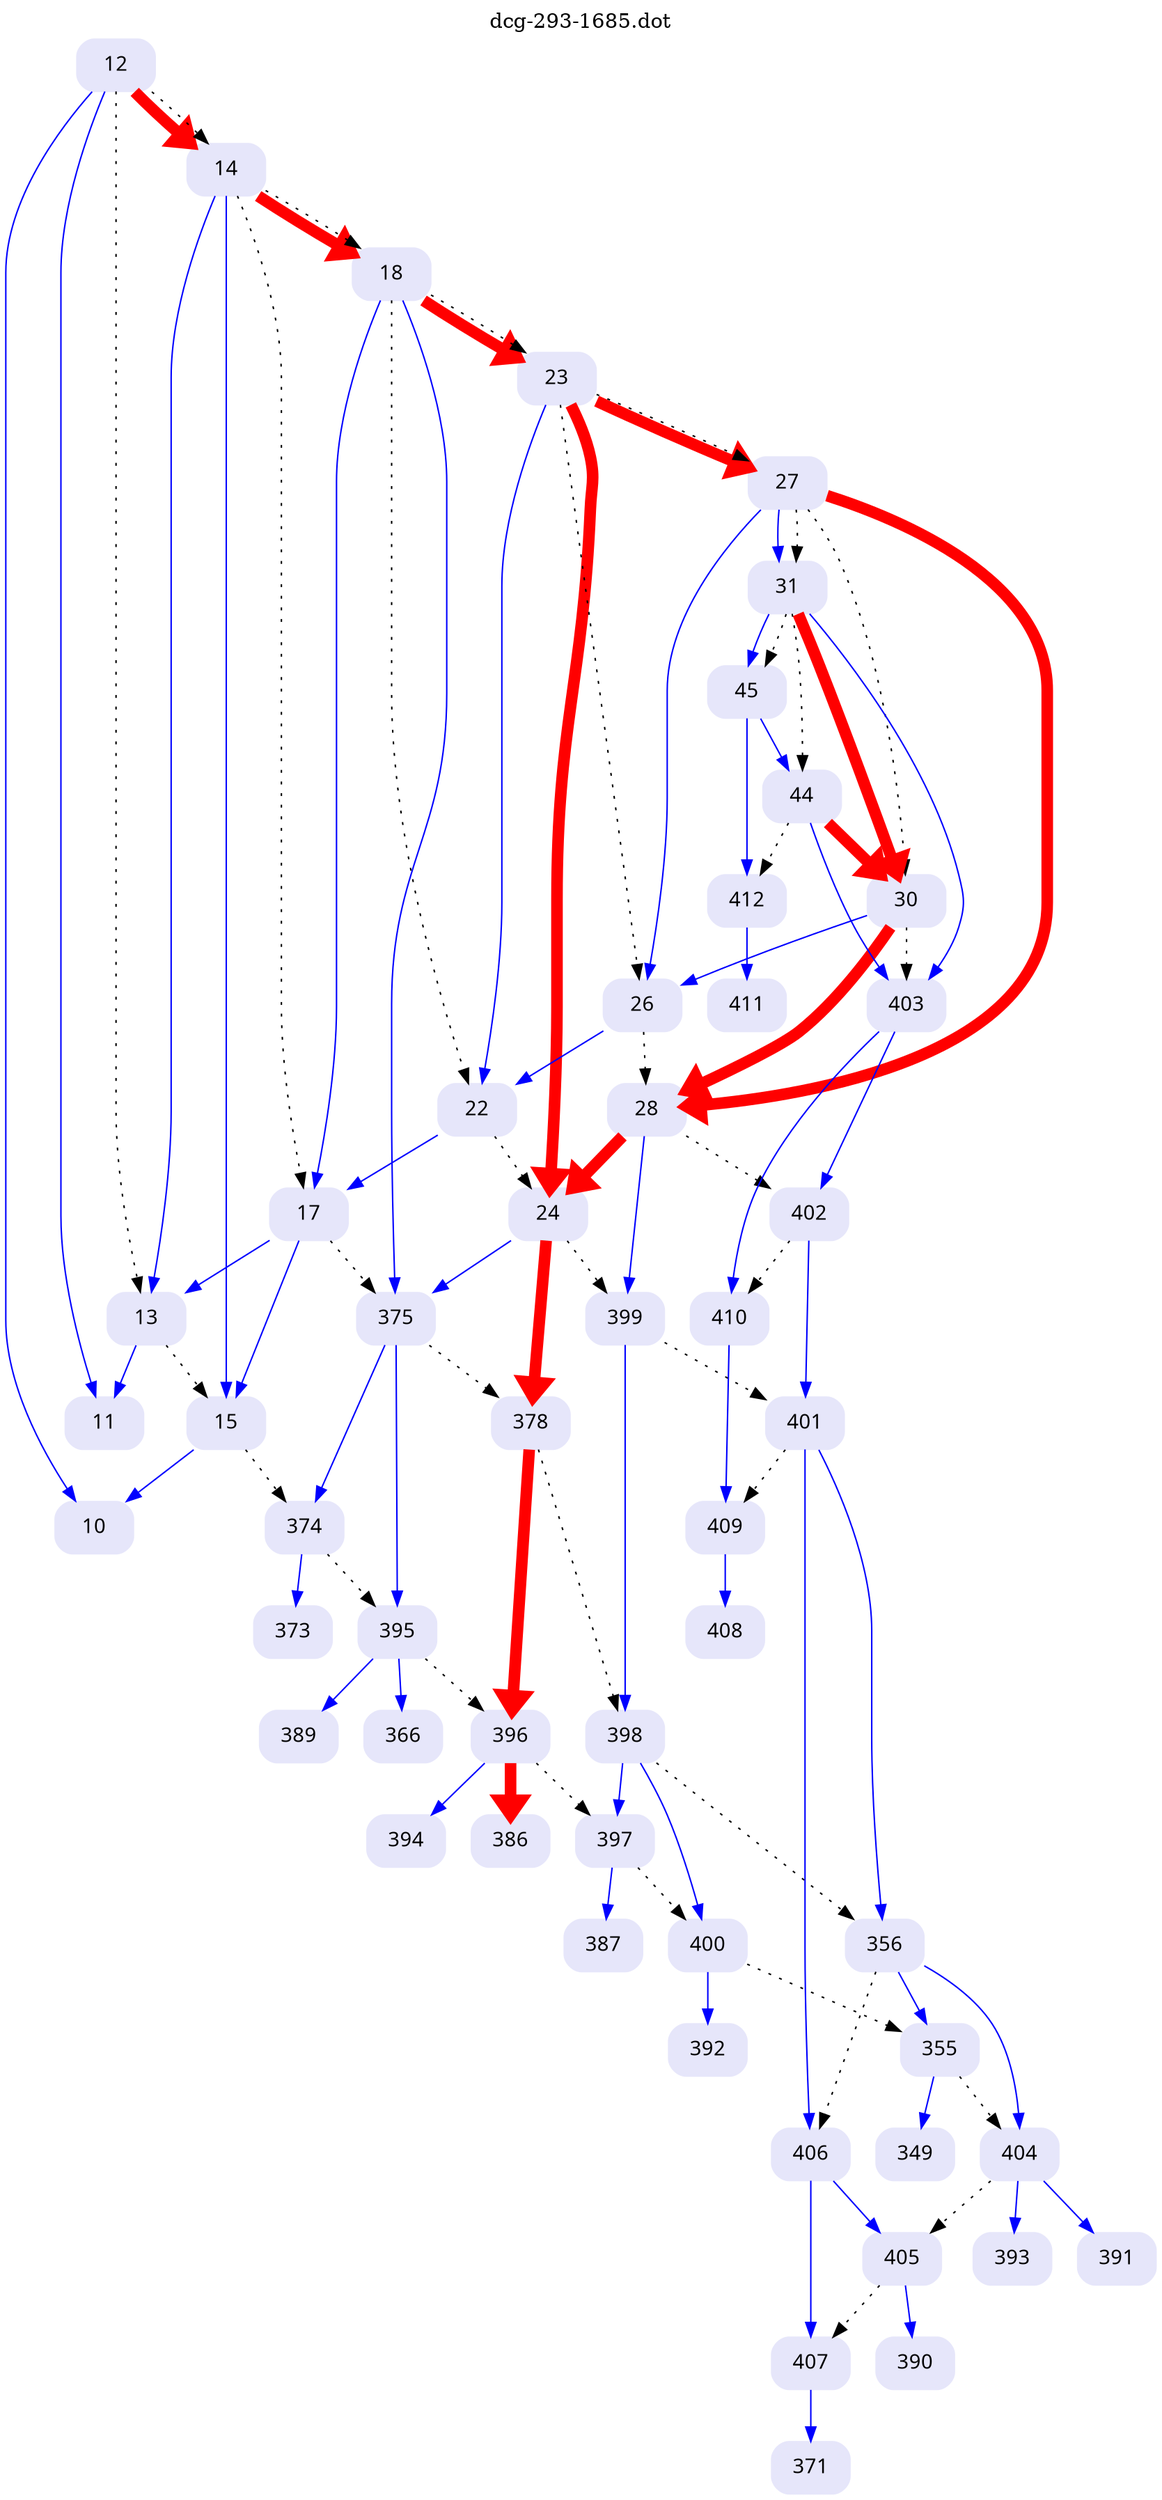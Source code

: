 digraph dcg_293 {
  labelloc="t";
  label="dcg-293-1685.dot";
  node [fontname="sans-serif"];
  node [shape=box style="rounded,filled"];
  n12 [label="12" color=lavender];
  n12 -> n11 [color=blue penwidth=1];
  n12 -> n10 [color=blue penwidth=1];
  n12 -> n14 [color=red penwidth=8];
  n12 -> n13 [style=dotted,label=""];
  n12 -> n14 [style=dotted,label=""];
  n14 [label="14" color=lavender];
  n14 -> n13 [color=blue penwidth=1];
  n14 -> n15 [color=blue penwidth=1];
  n14 -> n18 [color=red penwidth=8];
  n14 -> n17 [style=dotted,label=""];
  n14 -> n18 [style=dotted,label=""];
  n18 [label="18" color=lavender];
  n18 -> n17 [color=blue penwidth=1];
  n18 -> n375 [color=blue penwidth=1];
  n18 -> n23 [color=red penwidth=8];
  n18 -> n22 [style=dotted,label=""];
  n18 -> n23 [style=dotted,label=""];
  n23 [label="23" color=lavender];
  n23 -> n22 [color=blue penwidth=1];
  n23 -> n24 [color=red penwidth=8];
  n23 -> n27 [color=red penwidth=8];
  n23 -> n26 [style=dotted,label=""];
  n23 -> n27 [style=dotted,label=""];
  n27 [label="27" color=lavender];
  n27 -> n26 [color=blue penwidth=1];
  n27 -> n28 [color=red penwidth=8];
  n27 -> n31 [color=blue penwidth=1];
  n27 -> n30 [style=dotted,label=""];
  n27 -> n31 [style=dotted,label=""];
  n31 [label="31" color=lavender];
  n31 -> n30 [color=red penwidth=8];
  n31 -> n403 [color=blue penwidth=1];
  n31 -> n45 [color=blue penwidth=1];
  n31 -> n44 [style=dotted,label=""];
  n31 -> n45 [style=dotted,label=""];
  n45 [label="45" color=lavender];
  n45 -> n44 [color=blue penwidth=1];
  n45 -> n412 [color=blue penwidth=1];
  n412 [label="412" color=lavender];
  n412 -> n411 [color=blue penwidth=1];
  n411 [label="411" color=lavender];
  n44 [label="44" color=lavender];
  n44 -> n30 [color=red penwidth=8];
  n44 -> n403 [color=blue penwidth=1];
  n44 -> n412 [style=dotted,label=""];
  n403 [label="403" color=lavender];
  n403 -> n402 [color=blue penwidth=1];
  n403 -> n410 [color=blue penwidth=1];
  n410 [label="410" color=lavender];
  n410 -> n409 [color=blue penwidth=1];
  n409 [label="409" color=lavender];
  n409 -> n408 [color=blue penwidth=1];
  n408 [label="408" color=lavender];
  n402 [label="402" color=lavender];
  n402 -> n401 [color=blue penwidth=1];
  n402 -> n410 [style=dotted,label=""];
  n401 [label="401" color=lavender];
  n401 -> n356 [color=blue penwidth=1];
  n401 -> n406 [color=blue penwidth=1];
  n401 -> n409 [style=dotted,label=""];
  n406 [label="406" color=lavender];
  n406 -> n405 [color=blue penwidth=1];
  n406 -> n407 [color=blue penwidth=1];
  n407 [label="407" color=lavender];
  n407 -> n371 [color=blue penwidth=1];
  n371 [label="371" color=lavender];
  n405 [label="405" color=lavender];
  n405 -> n390 [color=blue penwidth=1];
  n405 -> n407 [style=dotted,label=""];
  n390 [label="390" color=lavender];
  n356 [label="356" color=lavender];
  n356 -> n355 [color=blue penwidth=1];
  n356 -> n404 [color=blue penwidth=1];
  n356 -> n406 [style=dotted,label=""];
  n404 [label="404" color=lavender];
  n404 -> n393 [color=blue penwidth=1];
  n404 -> n391 [color=blue penwidth=1];
  n404 -> n405 [style=dotted,label=""];
  n391 [label="391" color=lavender];
  n393 [label="393" color=lavender];
  n355 [label="355" color=lavender];
  n355 -> n349 [color=blue penwidth=1];
  n355 -> n404 [style=dotted,label=""];
  n349 [label="349" color=lavender];
  n30 [label="30" color=lavender];
  n30 -> n26 [color=blue penwidth=1];
  n30 -> n28 [color=red penwidth=8];
  n30 -> n403 [style=dotted,label=""];
  n28 [label="28" color=lavender];
  n28 -> n24 [color=red penwidth=8];
  n28 -> n399 [color=blue penwidth=1];
  n28 -> n402 [style=dotted,label=""];
  n399 [label="399" color=lavender];
  n399 -> n398 [color=blue penwidth=1];
  n399 -> n401 [style=dotted,label=""];
  n398 [label="398" color=lavender];
  n398 -> n397 [color=blue penwidth=1];
  n398 -> n400 [color=blue penwidth=1];
  n398 -> n356 [style=dotted,label=""];
  n400 [label="400" color=lavender];
  n400 -> n392 [color=blue penwidth=1];
  n400 -> n355 [style=dotted,label=""];
  n392 [label="392" color=lavender];
  n397 [label="397" color=lavender];
  n397 -> n387 [color=blue penwidth=1];
  n397 -> n400 [style=dotted,label=""];
  n387 [label="387" color=lavender];
  n24 [label="24" color=lavender];
  n24 -> n375 [color=blue penwidth=1];
  n24 -> n378 [color=red penwidth=8];
  n24 -> n399 [style=dotted,label=""];
  n378 [label="378" color=lavender];
  n378 -> n396 [color=red penwidth=8];
  n378 -> n398 [style=dotted,label=""];
  n396 [label="396" color=lavender];
  n396 -> n394 [color=blue penwidth=1];
  n396 -> n386 [color=red penwidth=8];
  n396 -> n397 [style=dotted,label=""];
  n386 [label="386" color=lavender];
  n394 [label="394" color=lavender];
  n375 [label="375" color=lavender];
  n375 -> n374 [color=blue penwidth=1];
  n375 -> n395 [color=blue penwidth=1];
  n375 -> n378 [style=dotted,label=""];
  n395 [label="395" color=lavender];
  n395 -> n389 [color=blue penwidth=1];
  n395 -> n366 [color=blue penwidth=1];
  n395 -> n396 [style=dotted,label=""];
  n366 [label="366" color=lavender];
  n389 [label="389" color=lavender];
  n374 [label="374" color=lavender];
  n374 -> n373 [color=blue penwidth=1];
  n374 -> n395 [style=dotted,label=""];
  n373 [label="373" color=lavender];
  n26 [label="26" color=lavender];
  n26 -> n22 [color=blue penwidth=1];
  n26 -> n28 [style=dotted,label=""];
  n22 [label="22" color=lavender];
  n22 -> n17 [color=blue penwidth=1];
  n22 -> n24 [style=dotted,label=""];
  n17 [label="17" color=lavender];
  n17 -> n13 [color=blue penwidth=1];
  n17 -> n15 [color=blue penwidth=1];
  n17 -> n375 [style=dotted,label=""];
  n15 [label="15" color=lavender];
  n15 -> n10 [color=blue penwidth=1];
  n15 -> n374 [style=dotted,label=""];
  n10 [label="10" color=lavender];
  n13 [label="13" color=lavender];
  n13 -> n11 [color=blue penwidth=1];
  n13 -> n15 [style=dotted,label=""];
  n11 [label="11" color=lavender];
}
